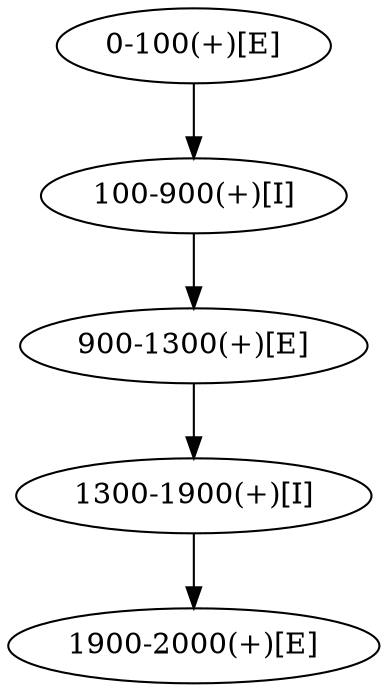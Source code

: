 strict digraph G {
"0-100(+)[E]" [ids="G1.1.1"];
"100-900(+)[I]" [ids="G1.1"];
"1900-2000(+)[E]" [ids="G3.1.2"];
"900-1300(+)[E]" [ids="G1.1.2,G2.1.1,G3.1.1"];
"1300-1900(+)[I]" [ids="G3.1"];
"0-100(+)[E]" -> "100-900(+)[I]";
"100-900(+)[I]" -> "900-1300(+)[E]";
"900-1300(+)[E]" -> "1300-1900(+)[I]";
"1300-1900(+)[I]" -> "1900-2000(+)[E]";
}
